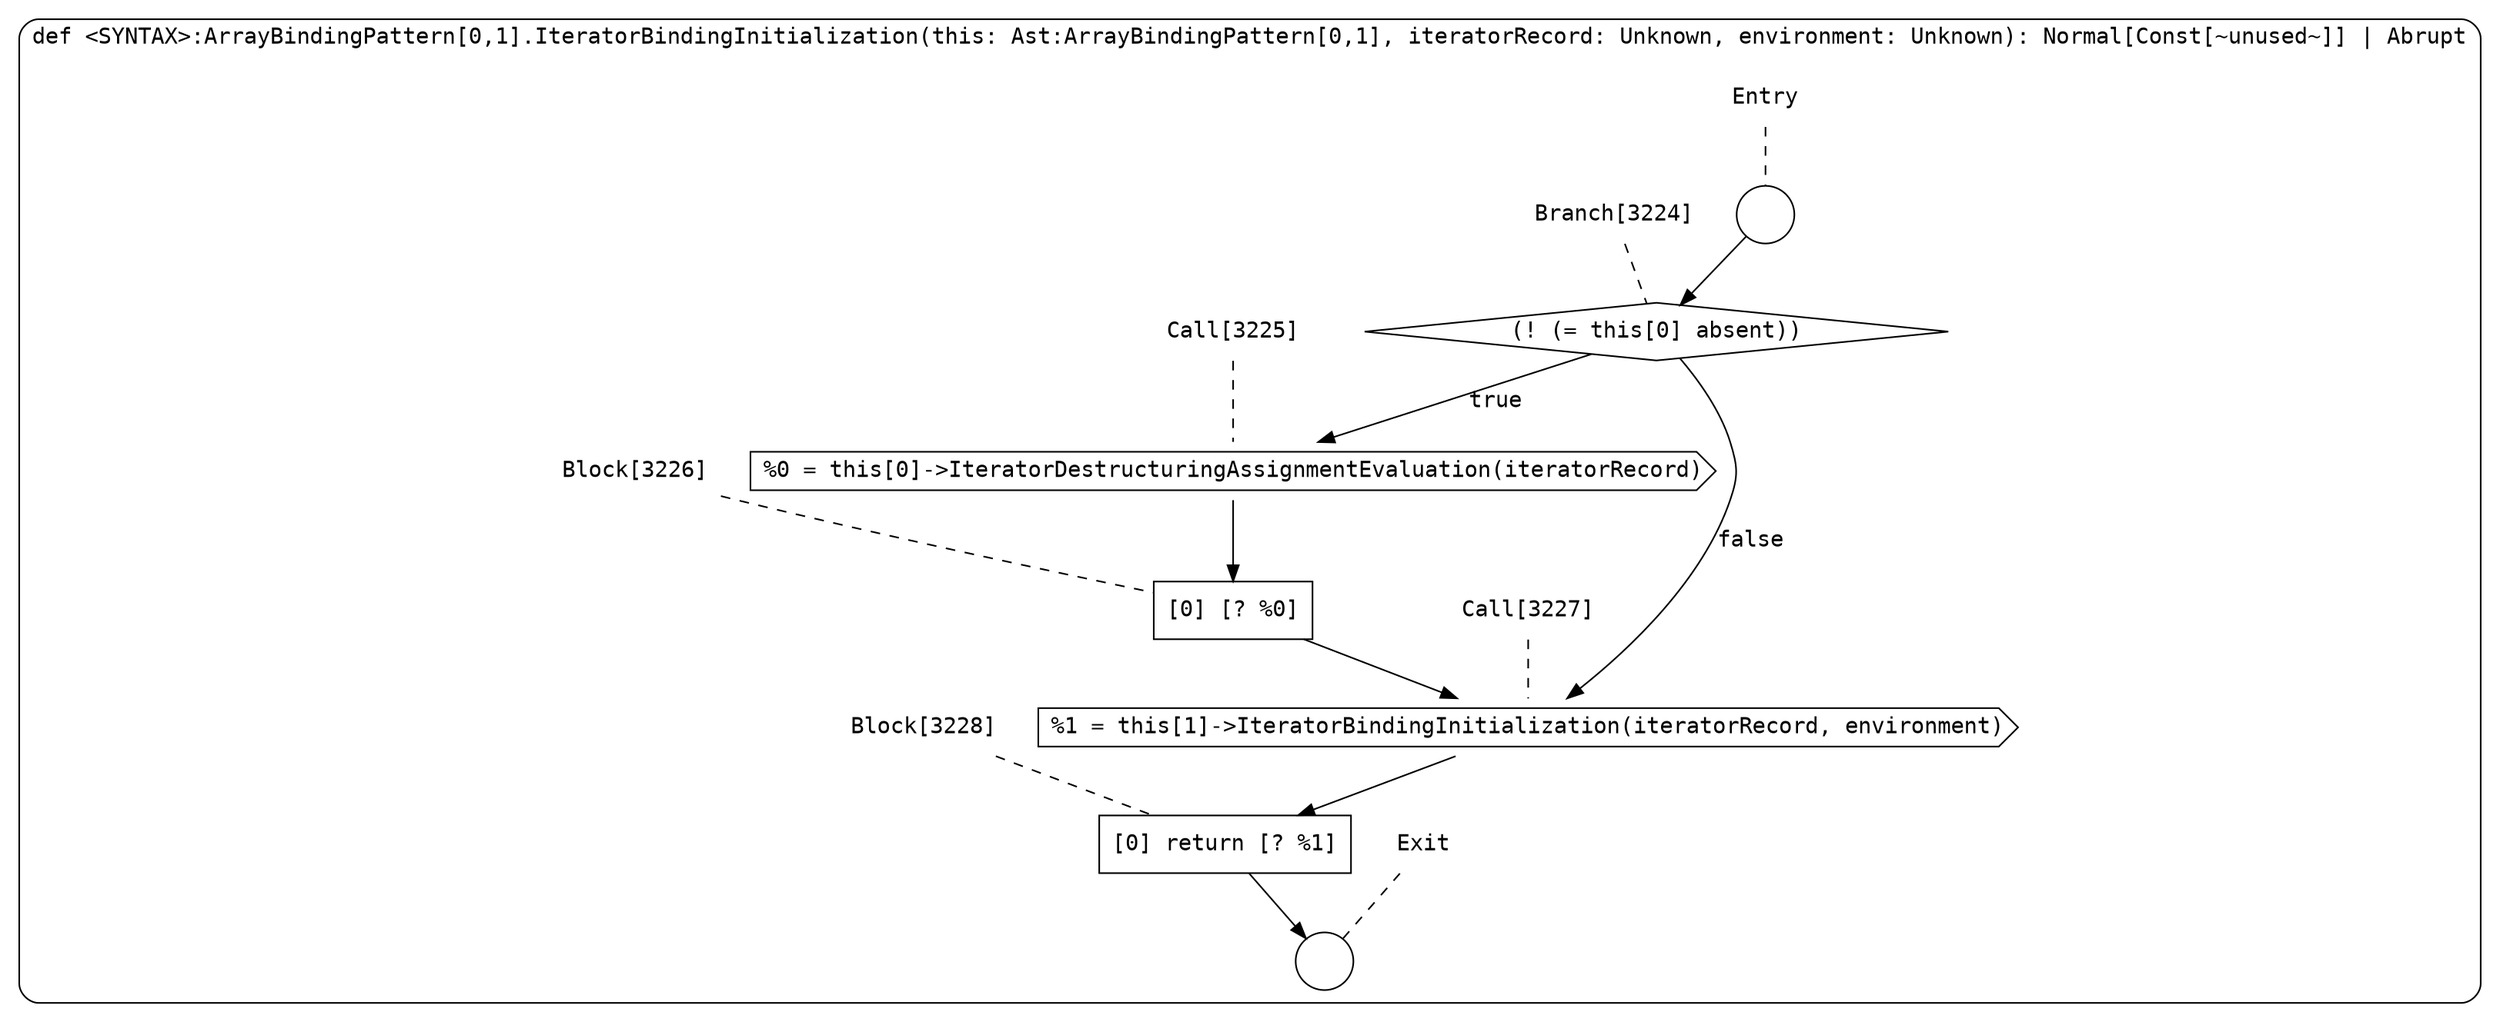 digraph {
  graph [fontname = "Consolas"]
  node [fontname = "Consolas"]
  edge [fontname = "Consolas"]
  subgraph cluster858 {
    label = "def <SYNTAX>:ArrayBindingPattern[0,1].IteratorBindingInitialization(this: Ast:ArrayBindingPattern[0,1], iteratorRecord: Unknown, environment: Unknown): Normal[Const[~unused~]] | Abrupt"
    style = rounded
    cluster858_entry_name [shape=none, label=<<font color="black">Entry</font>>]
    cluster858_entry_name -> cluster858_entry [arrowhead=none, color="black", style=dashed]
    cluster858_entry [shape=circle label=" " color="black" fillcolor="white" style=filled]
    cluster858_entry -> node3224 [color="black"]
    cluster858_exit_name [shape=none, label=<<font color="black">Exit</font>>]
    cluster858_exit_name -> cluster858_exit [arrowhead=none, color="black", style=dashed]
    cluster858_exit [shape=circle label=" " color="black" fillcolor="white" style=filled]
    node3224_name [shape=none, label=<<font color="black">Branch[3224]</font>>]
    node3224_name -> node3224 [arrowhead=none, color="black", style=dashed]
    node3224 [shape=diamond, label=<<font color="black">(! (= this[0] absent))</font>> color="black" fillcolor="white", style=filled]
    node3224 -> node3225 [label=<<font color="black">true</font>> color="black"]
    node3224 -> node3227 [label=<<font color="black">false</font>> color="black"]
    node3225_name [shape=none, label=<<font color="black">Call[3225]</font>>]
    node3225_name -> node3225 [arrowhead=none, color="black", style=dashed]
    node3225 [shape=cds, label=<<font color="black">%0 = this[0]-&gt;IteratorDestructuringAssignmentEvaluation(iteratorRecord)</font>> color="black" fillcolor="white", style=filled]
    node3225 -> node3226 [color="black"]
    node3227_name [shape=none, label=<<font color="black">Call[3227]</font>>]
    node3227_name -> node3227 [arrowhead=none, color="black", style=dashed]
    node3227 [shape=cds, label=<<font color="black">%1 = this[1]-&gt;IteratorBindingInitialization(iteratorRecord, environment)</font>> color="black" fillcolor="white", style=filled]
    node3227 -> node3228 [color="black"]
    node3226_name [shape=none, label=<<font color="black">Block[3226]</font>>]
    node3226_name -> node3226 [arrowhead=none, color="black", style=dashed]
    node3226 [shape=box, label=<<font color="black">[0] [? %0]<BR ALIGN="LEFT"/></font>> color="black" fillcolor="white", style=filled]
    node3226 -> node3227 [color="black"]
    node3228_name [shape=none, label=<<font color="black">Block[3228]</font>>]
    node3228_name -> node3228 [arrowhead=none, color="black", style=dashed]
    node3228 [shape=box, label=<<font color="black">[0] return [? %1]<BR ALIGN="LEFT"/></font>> color="black" fillcolor="white", style=filled]
    node3228 -> cluster858_exit [color="black"]
  }
}